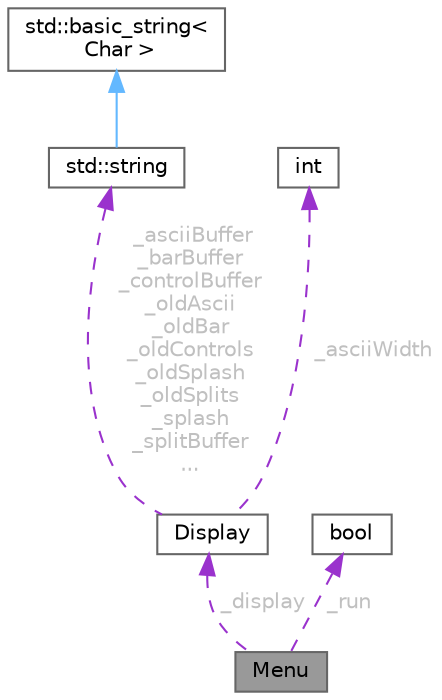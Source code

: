 digraph "Menu"
{
 // INTERACTIVE_SVG=YES
 // LATEX_PDF_SIZE
  bgcolor="transparent";
  edge [fontname=Helvetica,fontsize=10,labelfontname=Helvetica,labelfontsize=10];
  node [fontname=Helvetica,fontsize=10,shape=box,height=0.2,width=0.4];
  Node1 [id="Node000001",label="Menu",height=0.2,width=0.4,color="gray40", fillcolor="grey60", style="filled", fontcolor="black",tooltip="The Menu class manages the main menu and user input for the Timer, Stopwatch, and Alarm."];
  Node2 -> Node1 [id="edge1_Node000001_Node000002",dir="back",color="darkorchid3",style="dashed",tooltip=" ",label=" _display",fontcolor="grey" ];
  Node2 [id="Node000002",label="Display",height=0.2,width=0.4,color="gray40", fillcolor="white", style="filled",URL="$class_display.html",tooltip="The Display class manages the visual representation and interaction logic for timers,..."];
  Node3 -> Node2 [id="edge2_Node000002_Node000003",dir="back",color="darkorchid3",style="dashed",tooltip=" ",label=" _asciiBuffer\n_barBuffer\n_controlBuffer\n_oldAscii\n_oldBar\n_oldControls\n_oldSplash\n_oldSplits\n_splash\n_splitBuffer\n...",fontcolor="grey" ];
  Node3 [id="Node000003",label="std::string",height=0.2,width=0.4,color="gray40", fillcolor="white", style="filled",tooltip=" "];
  Node4 -> Node3 [id="edge3_Node000003_Node000004",dir="back",color="steelblue1",style="solid",tooltip=" "];
  Node4 [id="Node000004",label="std::basic_string\<\l Char \>",height=0.2,width=0.4,color="gray40", fillcolor="white", style="filled",tooltip=" "];
  Node5 -> Node2 [id="edge4_Node000002_Node000005",dir="back",color="darkorchid3",style="dashed",tooltip=" ",label=" _asciiWidth",fontcolor="grey" ];
  Node5 [id="Node000005",label="int",height=0.2,width=0.4,color="gray40", fillcolor="white", style="filled",tooltip=" "];
  Node6 -> Node1 [id="edge5_Node000001_Node000006",dir="back",color="darkorchid3",style="dashed",tooltip=" ",label=" _run",fontcolor="grey" ];
  Node6 [id="Node000006",label="bool",height=0.2,width=0.4,color="gray40", fillcolor="white", style="filled",tooltip=" "];
}
